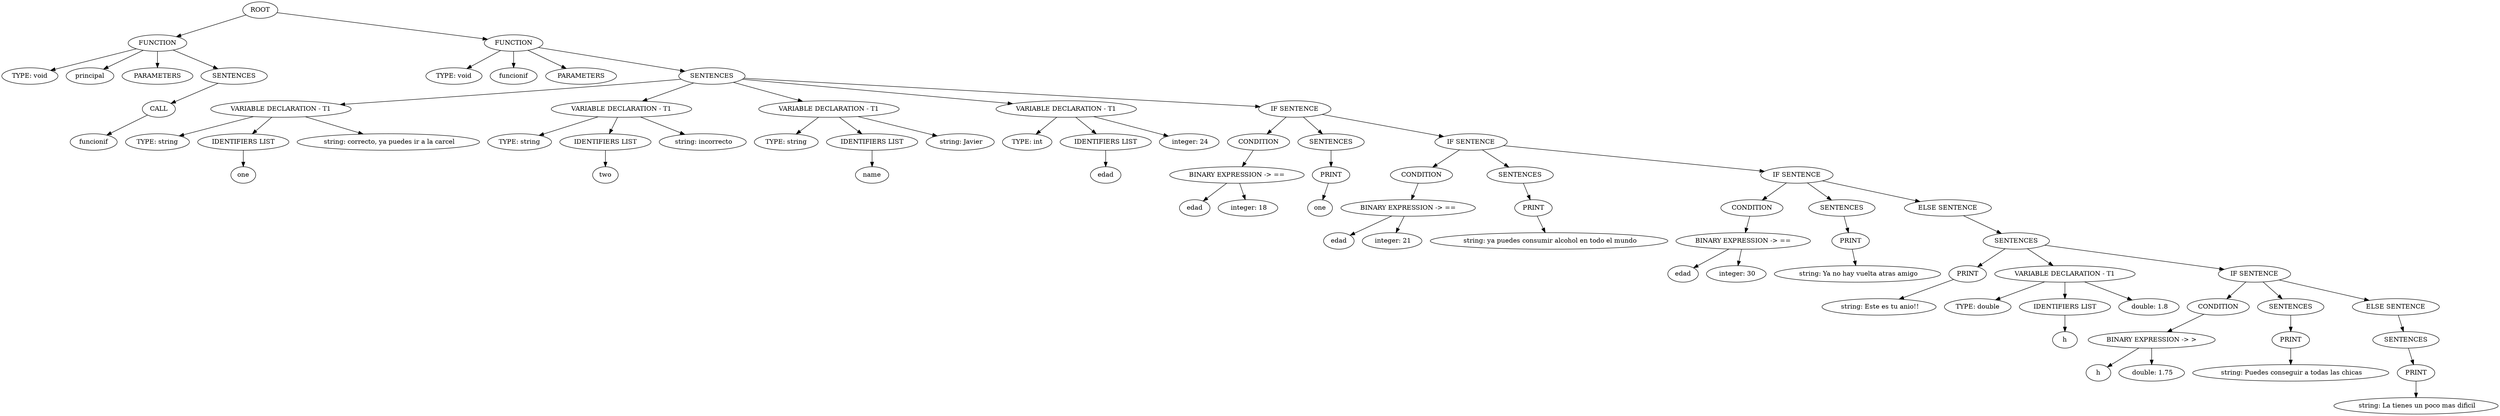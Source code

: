 digraph G{nodo0[label="ROOT"];
Node1[label="FUNCTION"];
nodo0->Node1;
Node2[label="TYPE: void"];
Node1->Node2;
Node3[label="principal"];
Node1->Node3;
Node4[label="PARAMETERS"];
Node1->Node4;
Node5[label="SENTENCES"];
Node1->Node5;
Node6[label="CALL"];
Node5->Node6;
Node7[label="funcionif"];
Node6->Node7;
Node8[label="FUNCTION"];
nodo0->Node8;
Node9[label="TYPE: void"];
Node8->Node9;
Node10[label="funcionif"];
Node8->Node10;
Node11[label="PARAMETERS"];
Node8->Node11;
Node12[label="SENTENCES"];
Node8->Node12;
Node13[label="VARIABLE DECLARATION - T1"];
Node12->Node13;
Node14[label="TYPE: string"];
Node13->Node14;
Node15[label="IDENTIFIERS LIST"];
Node13->Node15;
Node16[label="one"];
Node15->Node16;
Node17[label=" string: correcto, ya puedes ir a la carcel"];
Node13->Node17;
Node18[label="VARIABLE DECLARATION - T1"];
Node12->Node18;
Node19[label="TYPE: string"];
Node18->Node19;
Node20[label="IDENTIFIERS LIST"];
Node18->Node20;
Node21[label="two"];
Node20->Node21;
Node22[label=" string: incorrecto"];
Node18->Node22;
Node23[label="VARIABLE DECLARATION - T1"];
Node12->Node23;
Node24[label="TYPE: string"];
Node23->Node24;
Node25[label="IDENTIFIERS LIST"];
Node23->Node25;
Node26[label="name"];
Node25->Node26;
Node27[label=" string: Javier"];
Node23->Node27;
Node28[label="VARIABLE DECLARATION - T1"];
Node12->Node28;
Node29[label="TYPE: int"];
Node28->Node29;
Node30[label="IDENTIFIERS LIST"];
Node28->Node30;
Node31[label="edad"];
Node30->Node31;
Node32[label=" integer: 24"];
Node28->Node32;
Node33[label="IF SENTENCE"];
Node12->Node33;
Node34[label="CONDITION"];
Node33->Node34;
Node35[label="BINARY EXPRESSION -> =="];
Node34->Node35;
Node36[label="edad"];
Node35->Node36;
Node37[label=" integer: 18"];
Node35->Node37;
Node38[label="SENTENCES"];
Node33->Node38;
Node39[label="PRINT"];
Node38->Node39;
Node40[label="one"];
Node39->Node40;
Node41[label="IF SENTENCE"];
Node33->Node41;
Node42[label="CONDITION"];
Node41->Node42;
Node43[label="BINARY EXPRESSION -> =="];
Node42->Node43;
Node44[label="edad"];
Node43->Node44;
Node45[label=" integer: 21"];
Node43->Node45;
Node46[label="SENTENCES"];
Node41->Node46;
Node47[label="PRINT"];
Node46->Node47;
Node48[label=" string: ya puedes consumir alcohol en todo el mundo"];
Node47->Node48;
Node49[label="IF SENTENCE"];
Node41->Node49;
Node50[label="CONDITION"];
Node49->Node50;
Node51[label="BINARY EXPRESSION -> =="];
Node50->Node51;
Node52[label="edad"];
Node51->Node52;
Node53[label=" integer: 30"];
Node51->Node53;
Node54[label="SENTENCES"];
Node49->Node54;
Node55[label="PRINT"];
Node54->Node55;
Node56[label=" string: Ya no hay vuelta atras amigo"];
Node55->Node56;
Node57[label="ELSE SENTENCE"];
Node49->Node57;
Node58[label="SENTENCES"];
Node57->Node58;
Node59[label="PRINT"];
Node58->Node59;
Node60[label=" string: Este es tu anio!!\n"];
Node59->Node60;
Node61[label="VARIABLE DECLARATION - T1"];
Node58->Node61;
Node62[label="TYPE: double"];
Node61->Node62;
Node63[label="IDENTIFIERS LIST"];
Node61->Node63;
Node64[label="h"];
Node63->Node64;
Node65[label=" double: 1.8"];
Node61->Node65;
Node66[label="IF SENTENCE"];
Node58->Node66;
Node67[label="CONDITION"];
Node66->Node67;
Node68[label="BINARY EXPRESSION -> >"];
Node67->Node68;
Node69[label="h"];
Node68->Node69;
Node70[label=" double: 1.75"];
Node68->Node70;
Node71[label="SENTENCES"];
Node66->Node71;
Node72[label="PRINT"];
Node71->Node72;
Node73[label=" string: Puedes conseguir a todas las chicas\n"];
Node72->Node73;
Node74[label="ELSE SENTENCE"];
Node66->Node74;
Node75[label="SENTENCES"];
Node74->Node75;
Node76[label="PRINT"];
Node75->Node76;
Node77[label=" string: La tienes un poco mas dificil"];
Node76->Node77;
}